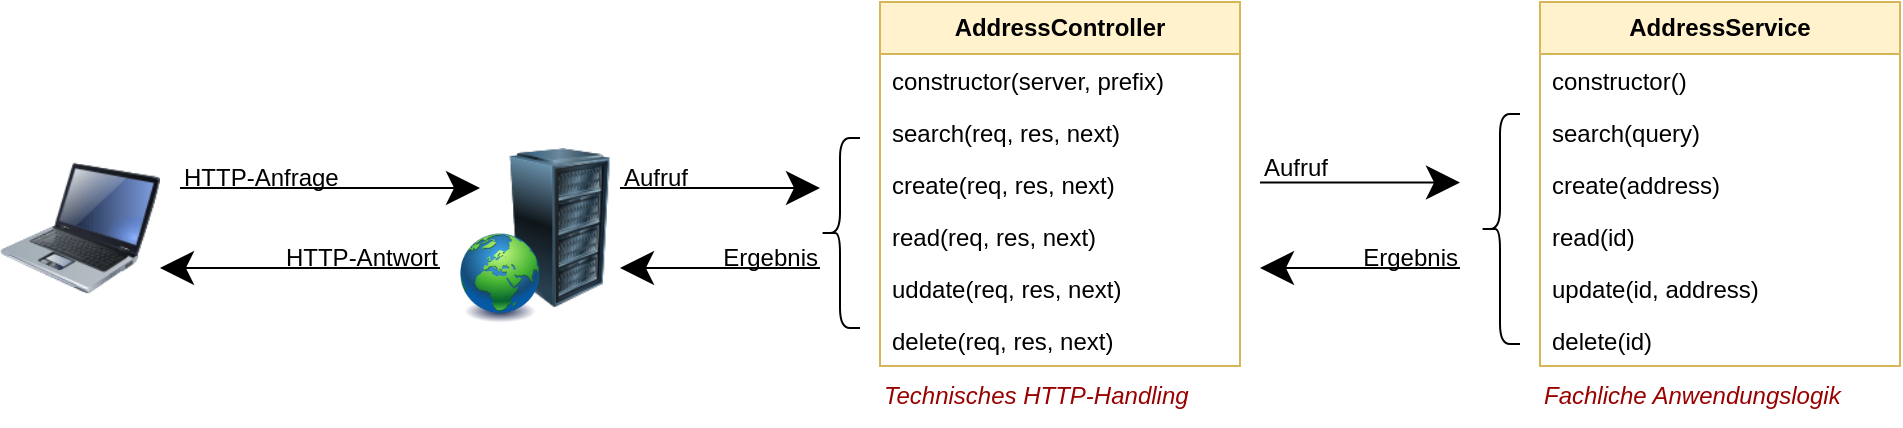 <mxfile version="21.0.4" type="device"><diagram name="Seite-1" id="kYVbZ1y2Emr5UoeTFMOS"><mxGraphModel dx="1434" dy="766" grid="1" gridSize="10" guides="1" tooltips="1" connect="1" arrows="1" fold="1" page="0" pageScale="1" pageWidth="840" pageHeight="525" math="0" shadow="0"><root><mxCell id="0"/><mxCell id="1" parent="0"/><mxCell id="w5b0jocYoP_4TTP-wVkA-4" value="" style="image;html=1;image=img/lib/clip_art/computers/Server_Rack_128x128.png" parent="1" vertex="1"><mxGeometry x="360" y="330" width="80" height="80" as="geometry"/></mxCell><mxCell id="w5b0jocYoP_4TTP-wVkA-2" value="" style="image;html=1;image=img/lib/clip_art/computers/Laptop_128x128.png;flipH=1;" parent="1" vertex="1"><mxGeometry x="120" y="330" width="80" height="80" as="geometry"/></mxCell><mxCell id="w5b0jocYoP_4TTP-wVkA-3" value="" style="image;html=1;image=img/lib/clip_art/general/Earth_globe_128x128.png" parent="1" vertex="1"><mxGeometry x="350" y="370" width="40" height="50" as="geometry"/></mxCell><mxCell id="w5b0jocYoP_4TTP-wVkA-5" value="" style="endArrow=classic;html=1;startSize=14;endSize=14;sourcePerimeterSpacing=8;targetPerimeterSpacing=8;rounded=0;" parent="1" edge="1"><mxGeometry width="50" height="50" relative="1" as="geometry"><mxPoint x="210" y="350" as="sourcePoint"/><mxPoint x="360" y="350" as="targetPoint"/></mxGeometry></mxCell><mxCell id="w5b0jocYoP_4TTP-wVkA-6" value="" style="endArrow=classic;html=1;startSize=14;endSize=14;sourcePerimeterSpacing=8;targetPerimeterSpacing=8;rounded=0;" parent="1" edge="1"><mxGeometry width="50" height="50" relative="1" as="geometry"><mxPoint x="340" y="390" as="sourcePoint"/><mxPoint x="200" y="390" as="targetPoint"/></mxGeometry></mxCell><mxCell id="w5b0jocYoP_4TTP-wVkA-7" value="AddressController" style="swimlane;fontStyle=1;childLayout=stackLayout;horizontal=1;startSize=26;fillColor=#fff2cc;horizontalStack=0;resizeParent=1;resizeParentMax=0;resizeLast=0;collapsible=0;marginBottom=0;whiteSpace=wrap;html=1;strokeColor=#d6b656;swimlaneFillColor=#FFFFFF;" parent="1" vertex="1"><mxGeometry x="560" y="257" width="180" height="182" as="geometry"/></mxCell><mxCell id="w5b0jocYoP_4TTP-wVkA-8" value="&lt;div&gt;constructor(server, prefix)&lt;/div&gt;" style="text;strokeColor=none;fillColor=none;align=left;verticalAlign=top;spacingLeft=4;spacingRight=4;overflow=hidden;rotatable=0;points=[[0,0.5],[1,0.5]];portConstraint=eastwest;whiteSpace=wrap;html=1;fontStyle=0" parent="w5b0jocYoP_4TTP-wVkA-7" vertex="1"><mxGeometry y="26" width="180" height="26" as="geometry"/></mxCell><mxCell id="w5b0jocYoP_4TTP-wVkA-9" value="&lt;div&gt;search(req, res, next)&lt;/div&gt;" style="text;strokeColor=none;fillColor=none;align=left;verticalAlign=top;spacingLeft=4;spacingRight=4;overflow=hidden;rotatable=0;points=[[0,0.5],[1,0.5]];portConstraint=eastwest;whiteSpace=wrap;html=1;" parent="w5b0jocYoP_4TTP-wVkA-7" vertex="1"><mxGeometry y="52" width="180" height="26" as="geometry"/></mxCell><mxCell id="w5b0jocYoP_4TTP-wVkA-10" value="create(req, res, next)" style="text;strokeColor=none;fillColor=none;align=left;verticalAlign=top;spacingLeft=4;spacingRight=4;overflow=hidden;rotatable=0;points=[[0,0.5],[1,0.5]];portConstraint=eastwest;whiteSpace=wrap;html=1;" parent="w5b0jocYoP_4TTP-wVkA-7" vertex="1"><mxGeometry y="78" width="180" height="26" as="geometry"/></mxCell><mxCell id="U-yxmUdRamVVlF3-eFwm-1" value="read(req, res, next)" style="text;strokeColor=none;fillColor=none;align=left;verticalAlign=top;spacingLeft=4;spacingRight=4;overflow=hidden;rotatable=0;points=[[0,0.5],[1,0.5]];portConstraint=eastwest;whiteSpace=wrap;html=1;" vertex="1" parent="w5b0jocYoP_4TTP-wVkA-7"><mxGeometry y="104" width="180" height="26" as="geometry"/></mxCell><mxCell id="w5b0jocYoP_4TTP-wVkA-11" value="uddate(req, res, next)" style="text;strokeColor=none;fillColor=none;align=left;verticalAlign=top;spacingLeft=4;spacingRight=4;overflow=hidden;rotatable=0;points=[[0,0.5],[1,0.5]];portConstraint=eastwest;whiteSpace=wrap;html=1;" parent="w5b0jocYoP_4TTP-wVkA-7" vertex="1"><mxGeometry y="130" width="180" height="26" as="geometry"/></mxCell><mxCell id="w5b0jocYoP_4TTP-wVkA-12" value="delete(req, res, next)" style="text;strokeColor=none;fillColor=none;align=left;verticalAlign=top;spacingLeft=4;spacingRight=4;overflow=hidden;rotatable=0;points=[[0,0.5],[1,0.5]];portConstraint=eastwest;whiteSpace=wrap;html=1;" parent="w5b0jocYoP_4TTP-wVkA-7" vertex="1"><mxGeometry y="156" width="180" height="26" as="geometry"/></mxCell><mxCell id="w5b0jocYoP_4TTP-wVkA-13" value="AddressService" style="swimlane;fontStyle=1;childLayout=stackLayout;horizontal=1;startSize=26;fillColor=#fff2cc;horizontalStack=0;resizeParent=1;resizeParentMax=0;resizeLast=0;collapsible=0;marginBottom=0;whiteSpace=wrap;html=1;strokeColor=#d6b656;swimlaneFillColor=#FFFFFF;" parent="1" vertex="1"><mxGeometry x="890" y="257" width="180" height="182" as="geometry"/></mxCell><mxCell id="w5b0jocYoP_4TTP-wVkA-14" value="constructor()" style="text;strokeColor=none;fillColor=none;align=left;verticalAlign=top;spacingLeft=4;spacingRight=4;overflow=hidden;rotatable=0;points=[[0,0.5],[1,0.5]];portConstraint=eastwest;whiteSpace=wrap;html=1;fontStyle=0" parent="w5b0jocYoP_4TTP-wVkA-13" vertex="1"><mxGeometry y="26" width="180" height="26" as="geometry"/></mxCell><mxCell id="w5b0jocYoP_4TTP-wVkA-15" value="search(query)" style="text;strokeColor=none;fillColor=none;align=left;verticalAlign=top;spacingLeft=4;spacingRight=4;overflow=hidden;rotatable=0;points=[[0,0.5],[1,0.5]];portConstraint=eastwest;whiteSpace=wrap;html=1;" parent="w5b0jocYoP_4TTP-wVkA-13" vertex="1"><mxGeometry y="52" width="180" height="26" as="geometry"/></mxCell><mxCell id="w5b0jocYoP_4TTP-wVkA-16" value="create(address)" style="text;strokeColor=none;fillColor=none;align=left;verticalAlign=top;spacingLeft=4;spacingRight=4;overflow=hidden;rotatable=0;points=[[0,0.5],[1,0.5]];portConstraint=eastwest;whiteSpace=wrap;html=1;" parent="w5b0jocYoP_4TTP-wVkA-13" vertex="1"><mxGeometry y="78" width="180" height="26" as="geometry"/></mxCell><mxCell id="w5b0jocYoP_4TTP-wVkA-17" value="read(id)" style="text;strokeColor=none;fillColor=none;align=left;verticalAlign=top;spacingLeft=4;spacingRight=4;overflow=hidden;rotatable=0;points=[[0,0.5],[1,0.5]];portConstraint=eastwest;whiteSpace=wrap;html=1;" parent="w5b0jocYoP_4TTP-wVkA-13" vertex="1"><mxGeometry y="104" width="180" height="26" as="geometry"/></mxCell><mxCell id="w5b0jocYoP_4TTP-wVkA-18" value="update(id, address)" style="text;strokeColor=none;fillColor=none;align=left;verticalAlign=top;spacingLeft=4;spacingRight=4;overflow=hidden;rotatable=0;points=[[0,0.5],[1,0.5]];portConstraint=eastwest;whiteSpace=wrap;html=1;" parent="w5b0jocYoP_4TTP-wVkA-13" vertex="1"><mxGeometry y="130" width="180" height="26" as="geometry"/></mxCell><mxCell id="w5b0jocYoP_4TTP-wVkA-19" value="delete(id)" style="text;strokeColor=none;fillColor=none;align=left;verticalAlign=top;spacingLeft=4;spacingRight=4;overflow=hidden;rotatable=0;points=[[0,0.5],[1,0.5]];portConstraint=eastwest;whiteSpace=wrap;html=1;" parent="w5b0jocYoP_4TTP-wVkA-13" vertex="1"><mxGeometry y="156" width="180" height="26" as="geometry"/></mxCell><mxCell id="w5b0jocYoP_4TTP-wVkA-21" value="" style="shape=curlyBracket;whiteSpace=wrap;html=1;rounded=1;labelPosition=left;verticalLabelPosition=middle;align=right;verticalAlign=middle;" parent="1" vertex="1"><mxGeometry x="530" y="325" width="20" height="95" as="geometry"/></mxCell><mxCell id="w5b0jocYoP_4TTP-wVkA-22" value="" style="shape=curlyBracket;whiteSpace=wrap;html=1;rounded=1;labelPosition=left;verticalLabelPosition=middle;align=right;verticalAlign=middle;" parent="1" vertex="1"><mxGeometry x="860" y="313" width="20" height="115" as="geometry"/></mxCell><mxCell id="w5b0jocYoP_4TTP-wVkA-24" value="" style="endArrow=classic;html=1;startSize=14;endSize=14;sourcePerimeterSpacing=8;targetPerimeterSpacing=8;rounded=0;" parent="1" edge="1"><mxGeometry width="50" height="50" relative="1" as="geometry"><mxPoint x="430" y="350" as="sourcePoint"/><mxPoint x="530" y="350" as="targetPoint"/></mxGeometry></mxCell><mxCell id="w5b0jocYoP_4TTP-wVkA-25" value="" style="endArrow=classic;html=1;startSize=14;endSize=14;sourcePerimeterSpacing=8;targetPerimeterSpacing=8;rounded=0;" parent="1" edge="1"><mxGeometry width="50" height="50" relative="1" as="geometry"><mxPoint x="530" y="390" as="sourcePoint"/><mxPoint x="430" y="390" as="targetPoint"/></mxGeometry></mxCell><mxCell id="w5b0jocYoP_4TTP-wVkA-26" value="" style="endArrow=classic;html=1;startSize=14;endSize=14;sourcePerimeterSpacing=8;targetPerimeterSpacing=8;rounded=0;" parent="1" edge="1"><mxGeometry width="50" height="50" relative="1" as="geometry"><mxPoint x="750" y="347.25" as="sourcePoint"/><mxPoint x="850" y="347.25" as="targetPoint"/></mxGeometry></mxCell><mxCell id="w5b0jocYoP_4TTP-wVkA-27" value="" style="endArrow=classic;html=1;startSize=14;endSize=14;sourcePerimeterSpacing=8;targetPerimeterSpacing=8;rounded=0;" parent="1" edge="1"><mxGeometry width="50" height="50" relative="1" as="geometry"><mxPoint x="850" y="390" as="sourcePoint"/><mxPoint x="750" y="390" as="targetPoint"/></mxGeometry></mxCell><mxCell id="w5b0jocYoP_4TTP-wVkA-28" value="HTTP-Anfrage" style="text;html=1;align=left;verticalAlign=middle;resizable=0;points=[];autosize=1;strokeColor=none;fillColor=none;" parent="1" vertex="1"><mxGeometry x="210" y="330" width="100" height="30" as="geometry"/></mxCell><mxCell id="w5b0jocYoP_4TTP-wVkA-29" value="Aufruf" style="text;html=1;align=left;verticalAlign=middle;resizable=0;points=[];autosize=1;strokeColor=none;fillColor=none;fontStyle=0" parent="1" vertex="1"><mxGeometry x="430" y="330" width="60" height="30" as="geometry"/></mxCell><mxCell id="w5b0jocYoP_4TTP-wVkA-31" value="Aufruf" style="text;html=1;align=left;verticalAlign=middle;resizable=0;points=[];autosize=1;strokeColor=none;fillColor=none;fontStyle=0" parent="1" vertex="1"><mxGeometry x="750" y="325" width="60" height="30" as="geometry"/></mxCell><mxCell id="w5b0jocYoP_4TTP-wVkA-32" value="Ergebnis" style="text;html=1;align=right;verticalAlign=middle;resizable=0;points=[];autosize=1;strokeColor=none;fillColor=none;" parent="1" vertex="1"><mxGeometry x="460" y="370" width="70" height="30" as="geometry"/></mxCell><mxCell id="w5b0jocYoP_4TTP-wVkA-34" value="Ergebnis" style="text;html=1;align=right;verticalAlign=middle;resizable=0;points=[];autosize=1;strokeColor=none;fillColor=none;" parent="1" vertex="1"><mxGeometry x="780" y="370" width="70" height="30" as="geometry"/></mxCell><mxCell id="w5b0jocYoP_4TTP-wVkA-35" value="HTTP-Antwort" style="text;html=1;align=right;verticalAlign=middle;resizable=0;points=[];autosize=1;strokeColor=none;fillColor=none;" parent="1" vertex="1"><mxGeometry x="240" y="370" width="100" height="30" as="geometry"/></mxCell><mxCell id="w5b0jocYoP_4TTP-wVkA-36" value="Technisches HTTP-Handling" style="text;html=1;align=left;verticalAlign=middle;resizable=0;points=[];autosize=1;strokeColor=none;fillColor=none;fontStyle=2;fontColor=#990000;" parent="1" vertex="1"><mxGeometry x="560" y="439" width="170" height="30" as="geometry"/></mxCell><mxCell id="w5b0jocYoP_4TTP-wVkA-37" value="Fachliche Anwendungslogik" style="text;html=1;align=left;verticalAlign=middle;resizable=0;points=[];autosize=1;strokeColor=none;fillColor=none;fontStyle=2;fontColor=#990000;" parent="1" vertex="1"><mxGeometry x="890" y="439" width="170" height="30" as="geometry"/></mxCell></root></mxGraphModel></diagram></mxfile>